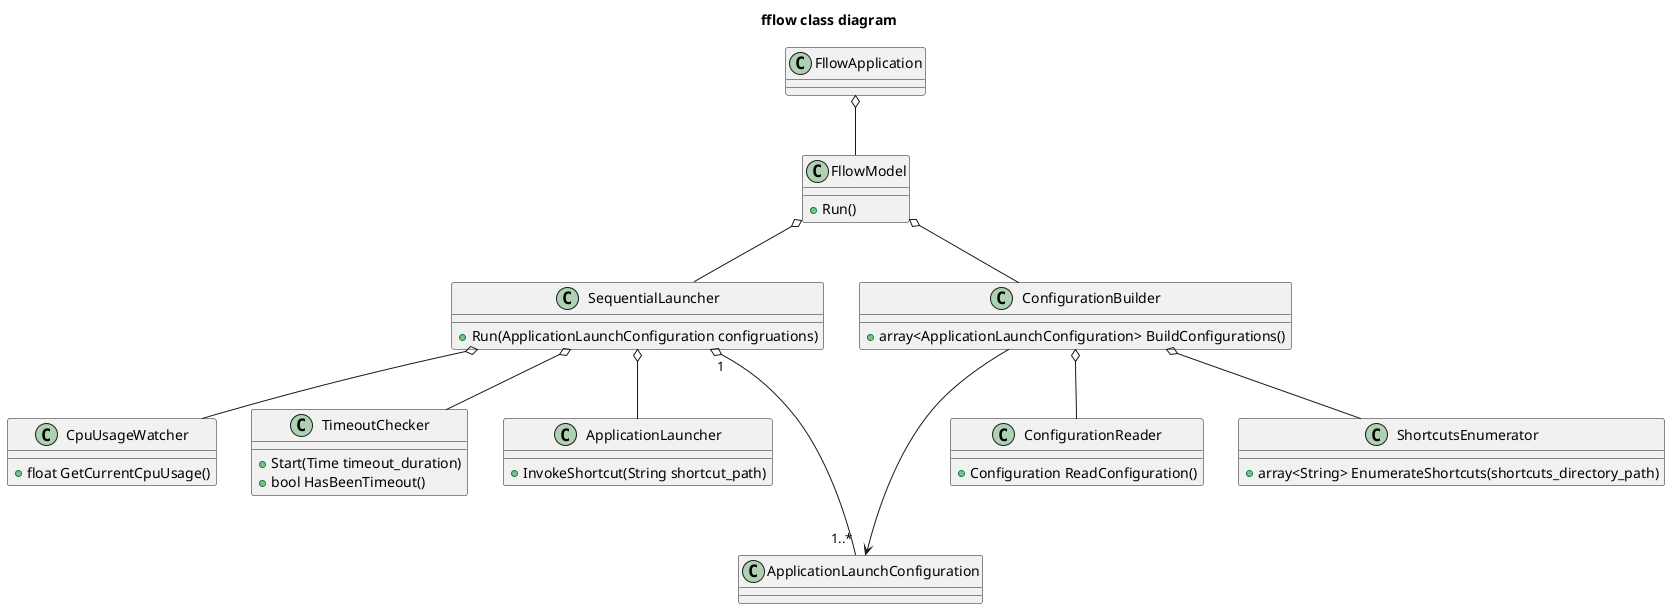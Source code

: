 @startuml

title fflow class diagram

class FllowApplication
class FllowModel {
  +Run()
}
class SequentialLauncher {
  +Run(ApplicationLaunchConfiguration configruations)
}
class CpuUsageWatcher {
  +float GetCurrentCpuUsage()
}
class TimeoutChecker {
  +Start(Time timeout_duration)
  +bool HasBeenTimeout()
}
class ApplicationLauncher {
  +InvokeShortcut(String shortcut_path)
}
class ConfigurationBuilder {
  +array<ApplicationLaunchConfiguration> BuildConfigurations()
}
class ApplicationLaunchConfiguration
class ConfigurationReader {
  +Configuration ReadConfiguration()
}
class ShortcutsEnumerator {
  + array<String> EnumerateShortcuts(shortcuts_directory_path)
}

FllowApplication o-- FllowModel

FllowModel o-- SequentialLauncher
FllowModel o-- ConfigurationBuilder

SequentialLauncher o-- CpuUsageWatcher
SequentialLauncher o-- TimeoutChecker
SequentialLauncher o-- ApplicationLauncher
SequentialLauncher "1" o--- "1..*" ApplicationLaunchConfiguration

ConfigurationBuilder o-- ConfigurationReader
ConfigurationBuilder --> ApplicationLaunchConfiguration
ConfigurationBuilder o-- ShortcutsEnumerator

@enduml
